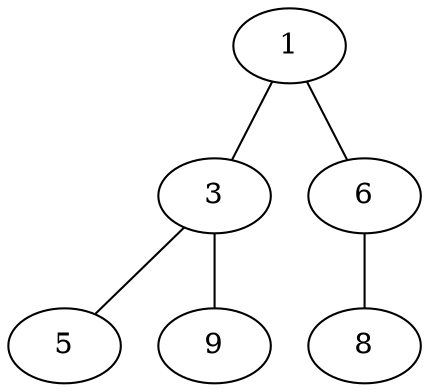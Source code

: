 graph "Initial"
{
	graph [ dpi = 300 ]; 
	n00 [label="1"];
	n01 [label="3"];
	n02 [label="6"];
	n03 [label="5"];
	n04 [label="9"];
	n05 [label="8"];

	n00 -- n01;
	n00 -- n02;
	n01 -- n03;
	n01 -- n04;
	n02 -- n05;
}